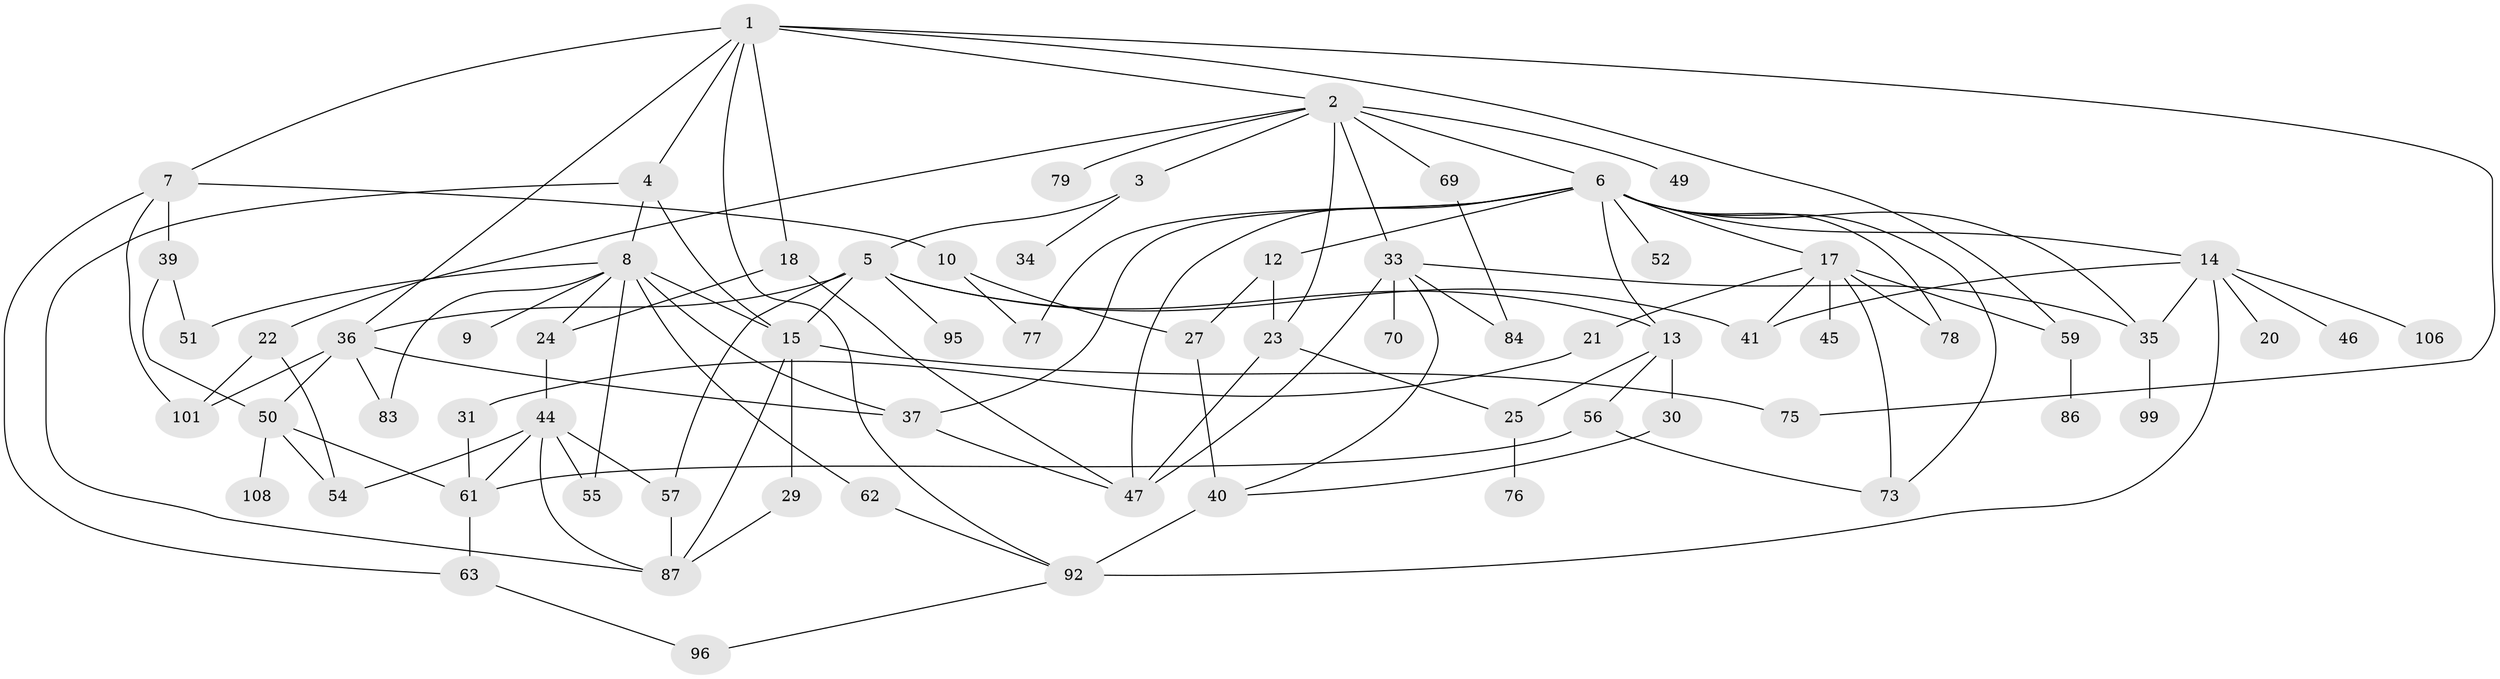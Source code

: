 // Generated by graph-tools (version 1.1) at 2025/23/03/03/25 07:23:34]
// undirected, 69 vertices, 116 edges
graph export_dot {
graph [start="1"]
  node [color=gray90,style=filled];
  1 [super="+85"];
  2 [super="+19"];
  3 [super="+42"];
  4;
  5 [super="+16"];
  6 [super="+11"];
  7 [super="+68"];
  8 [super="+53"];
  9;
  10 [super="+65"];
  12 [super="+91"];
  13 [super="+48"];
  14 [super="+93"];
  15 [super="+26"];
  17 [super="+107"];
  18;
  20;
  21;
  22;
  23 [super="+28"];
  24;
  25 [super="+43"];
  27 [super="+32"];
  29;
  30 [super="+58"];
  31 [super="+97"];
  33 [super="+38"];
  34;
  35;
  36 [super="+72"];
  37;
  39;
  40 [super="+60"];
  41 [super="+71"];
  44 [super="+98"];
  45;
  46 [super="+89"];
  47 [super="+102"];
  49;
  50 [super="+67"];
  51;
  52;
  54 [super="+82"];
  55;
  56 [super="+81"];
  57 [super="+64"];
  59 [super="+66"];
  61 [super="+88"];
  62;
  63 [super="+74"];
  69;
  70;
  73 [super="+80"];
  75;
  76 [super="+90"];
  77;
  78;
  79;
  83;
  84 [super="+100"];
  86;
  87 [super="+104"];
  92 [super="+94"];
  95;
  96;
  99 [super="+105"];
  101 [super="+103"];
  106;
  108;
  1 -- 2;
  1 -- 4;
  1 -- 7;
  1 -- 18;
  1 -- 36;
  1 -- 75;
  1 -- 92;
  1 -- 59;
  2 -- 3;
  2 -- 6;
  2 -- 22;
  2 -- 33;
  2 -- 69;
  2 -- 79;
  2 -- 49;
  2 -- 23;
  3 -- 5;
  3 -- 34;
  4 -- 8;
  4 -- 15;
  4 -- 87;
  5 -- 95;
  5 -- 41;
  5 -- 13;
  5 -- 57;
  5 -- 36;
  5 -- 15;
  6 -- 13;
  6 -- 14;
  6 -- 77;
  6 -- 47;
  6 -- 73;
  6 -- 17;
  6 -- 35;
  6 -- 52;
  6 -- 37;
  6 -- 12;
  6 -- 78;
  7 -- 10;
  7 -- 39;
  7 -- 101;
  7 -- 63;
  8 -- 9;
  8 -- 37;
  8 -- 55;
  8 -- 62;
  8 -- 83;
  8 -- 24;
  8 -- 51;
  8 -- 15;
  10 -- 27;
  10 -- 77;
  12 -- 27;
  12 -- 23 [weight=2];
  13 -- 25;
  13 -- 30;
  13 -- 56;
  14 -- 20;
  14 -- 41;
  14 -- 46;
  14 -- 106;
  14 -- 35;
  14 -- 92;
  15 -- 29;
  15 -- 75;
  15 -- 87;
  17 -- 21;
  17 -- 45;
  17 -- 59;
  17 -- 73;
  17 -- 78;
  17 -- 41;
  18 -- 24;
  18 -- 47;
  21 -- 31;
  22 -- 54;
  22 -- 101;
  23 -- 47;
  23 -- 25;
  24 -- 44;
  25 -- 76;
  27 -- 40;
  29 -- 87;
  30 -- 40;
  31 -- 61;
  33 -- 70 [weight=2];
  33 -- 35;
  33 -- 40;
  33 -- 47;
  33 -- 84;
  35 -- 99;
  36 -- 50;
  36 -- 101;
  36 -- 83;
  36 -- 37;
  37 -- 47;
  39 -- 51;
  39 -- 50;
  40 -- 92 [weight=2];
  44 -- 57;
  44 -- 55;
  44 -- 87;
  44 -- 61;
  44 -- 54;
  50 -- 54;
  50 -- 108;
  50 -- 61;
  56 -- 61;
  56 -- 73;
  57 -- 87;
  59 -- 86;
  61 -- 63;
  62 -- 92;
  63 -- 96;
  69 -- 84;
  92 -- 96;
}
